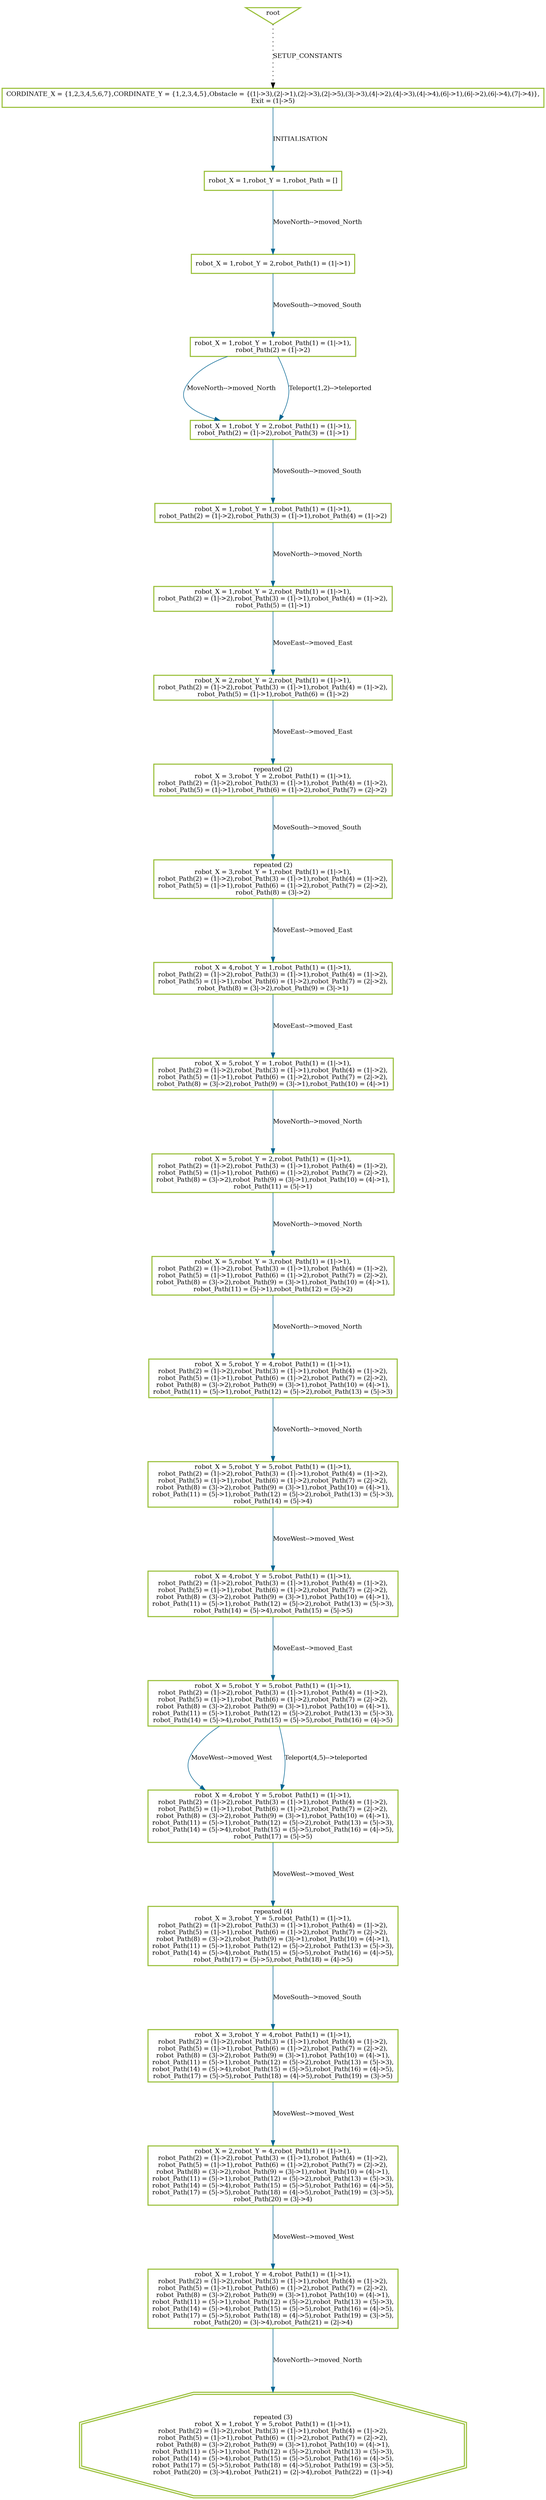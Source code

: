 digraph history {
graph [nodesep=1.5, ranksep=1.5];
0 [shape=box, color="#99BF38", fontsize=12, penwidth=2, label="CORDINATE_X = \{1,2,3,4,5,6,7\},CORDINATE_Y = \{1,2,3,4,5\},Obstacle = \{(1\|-\>3),(2\|-\>1),(2\|-\>3),(2\|-\>5),(3\|-\>3),(4\|-\>2),(4\|-\>3),(4\|-\>4),(6\|-\>1),(6\|-\>2),(6\|-\>4),(7\|-\>4)\},\nExit = (1\|-\>5)"];

1 [shape=box, color="#99BF38", fontsize=12, penwidth=2, label="robot_X = 1,robot_Y = 1,robot_Path = []"];

2 [shape=box, color="#99BF38", fontsize=12, penwidth=2, label="robot_X = 1,robot_Y = 2,robot_Path(1) = (1\|-\>1)"];

3 [shape=box, color="#99BF38", fontsize=12, penwidth=2, label="robot_X = 1,robot_Y = 1,robot_Path(1) = (1\|-\>1),\nrobot_Path(2) = (1\|-\>2)"];

5 [shape=box, color="#99BF38", fontsize=12, penwidth=2, label="robot_X = 1,robot_Y = 2,robot_Path(1) = (1\|-\>1),\nrobot_Path(2) = (1\|-\>2),robot_Path(3) = (1\|-\>1)"];

6 [shape=box, color="#99BF38", fontsize=12, penwidth=2, label="robot_X = 1,robot_Y = 1,robot_Path(1) = (1\|-\>1),\nrobot_Path(2) = (1\|-\>2),robot_Path(3) = (1\|-\>1),robot_Path(4) = (1\|-\>2)"];

8 [shape=box, color="#99BF38", fontsize=12, penwidth=2, label="robot_X = 1,robot_Y = 2,robot_Path(1) = (1\|-\>1),\nrobot_Path(2) = (1\|-\>2),robot_Path(3) = (1\|-\>1),robot_Path(4) = (1\|-\>2),\nrobot_Path(5) = (1\|-\>1)"];

10 [shape=box, color="#99BF38", fontsize=12, penwidth=2, label="robot_X = 2,robot_Y = 2,robot_Path(1) = (1\|-\>1),\nrobot_Path(2) = (1\|-\>2),robot_Path(3) = (1\|-\>1),robot_Path(4) = (1\|-\>2),\nrobot_Path(5) = (1\|-\>1),robot_Path(6) = (1\|-\>2)"];

11 [shape=box, color="#99BF38", fontsize=12, penwidth=2, label="repeated (2)\nrobot_X = 3,robot_Y = 2,robot_Path(1) = (1\|-\>1),\nrobot_Path(2) = (1\|-\>2),robot_Path(3) = (1\|-\>1),robot_Path(4) = (1\|-\>2),\nrobot_Path(5) = (1\|-\>1),robot_Path(6) = (1\|-\>2),robot_Path(7) = (2\|-\>2)"];

13 [shape=box, color="#99BF38", fontsize=12, penwidth=2, label="repeated (2)\nrobot_X = 3,robot_Y = 1,robot_Path(1) = (1\|-\>1),\nrobot_Path(2) = (1\|-\>2),robot_Path(3) = (1\|-\>1),robot_Path(4) = (1\|-\>2),\nrobot_Path(5) = (1\|-\>1),robot_Path(6) = (1\|-\>2),robot_Path(7) = (2\|-\>2),\nrobot_Path(8) = (3\|-\>2)"];

16 [shape=box, color="#99BF38", fontsize=12, penwidth=2, label="robot_X = 4,robot_Y = 1,robot_Path(1) = (1\|-\>1),\nrobot_Path(2) = (1\|-\>2),robot_Path(3) = (1\|-\>1),robot_Path(4) = (1\|-\>2),\nrobot_Path(5) = (1\|-\>1),robot_Path(6) = (1\|-\>2),robot_Path(7) = (2\|-\>2),\nrobot_Path(8) = (3\|-\>2),robot_Path(9) = (3\|-\>1)"];

17 [shape=box, color="#99BF38", fontsize=12, penwidth=2, label="robot_X = 5,robot_Y = 1,robot_Path(1) = (1\|-\>1),\nrobot_Path(2) = (1\|-\>2),robot_Path(3) = (1\|-\>1),robot_Path(4) = (1\|-\>2),\nrobot_Path(5) = (1\|-\>1),robot_Path(6) = (1\|-\>2),robot_Path(7) = (2\|-\>2),\nrobot_Path(8) = (3\|-\>2),robot_Path(9) = (3\|-\>1),robot_Path(10) = (4\|-\>1)"];

19 [shape=box, color="#99BF38", fontsize=12, penwidth=2, label="robot_X = 5,robot_Y = 2,robot_Path(1) = (1\|-\>1),\nrobot_Path(2) = (1\|-\>2),robot_Path(3) = (1\|-\>1),robot_Path(4) = (1\|-\>2),\nrobot_Path(5) = (1\|-\>1),robot_Path(6) = (1\|-\>2),robot_Path(7) = (2\|-\>2),\nrobot_Path(8) = (3\|-\>2),robot_Path(9) = (3\|-\>1),robot_Path(10) = (4\|-\>1),\nrobot_Path(11) = (5\|-\>1)"];

21 [shape=box, color="#99BF38", fontsize=12, penwidth=2, label="robot_X = 5,robot_Y = 3,robot_Path(1) = (1\|-\>1),\nrobot_Path(2) = (1\|-\>2),robot_Path(3) = (1\|-\>1),robot_Path(4) = (1\|-\>2),\nrobot_Path(5) = (1\|-\>1),robot_Path(6) = (1\|-\>2),robot_Path(7) = (2\|-\>2),\nrobot_Path(8) = (3\|-\>2),robot_Path(9) = (3\|-\>1),robot_Path(10) = (4\|-\>1),\nrobot_Path(11) = (5\|-\>1),robot_Path(12) = (5\|-\>2)"];

23 [shape=box, color="#99BF38", fontsize=12, penwidth=2, label="robot_X = 5,robot_Y = 4,robot_Path(1) = (1\|-\>1),\nrobot_Path(2) = (1\|-\>2),robot_Path(3) = (1\|-\>1),robot_Path(4) = (1\|-\>2),\nrobot_Path(5) = (1\|-\>1),robot_Path(6) = (1\|-\>2),robot_Path(7) = (2\|-\>2),\nrobot_Path(8) = (3\|-\>2),robot_Path(9) = (3\|-\>1),robot_Path(10) = (4\|-\>1),\nrobot_Path(11) = (5\|-\>1),robot_Path(12) = (5\|-\>2),robot_Path(13) = (5\|-\>3)"];

26 [shape=box, color="#99BF38", fontsize=12, penwidth=2, label="robot_X = 5,robot_Y = 5,robot_Path(1) = (1\|-\>1),\nrobot_Path(2) = (1\|-\>2),robot_Path(3) = (1\|-\>1),robot_Path(4) = (1\|-\>2),\nrobot_Path(5) = (1\|-\>1),robot_Path(6) = (1\|-\>2),robot_Path(7) = (2\|-\>2),\nrobot_Path(8) = (3\|-\>2),robot_Path(9) = (3\|-\>1),robot_Path(10) = (4\|-\>1),\nrobot_Path(11) = (5\|-\>1),robot_Path(12) = (5\|-\>2),robot_Path(13) = (5\|-\>3),\nrobot_Path(14) = (5\|-\>4)"];

30 [shape=box, color="#99BF38", fontsize=12, penwidth=2, label="robot_X = 4,robot_Y = 5,robot_Path(1) = (1\|-\>1),\nrobot_Path(2) = (1\|-\>2),robot_Path(3) = (1\|-\>1),robot_Path(4) = (1\|-\>2),\nrobot_Path(5) = (1\|-\>1),robot_Path(6) = (1\|-\>2),robot_Path(7) = (2\|-\>2),\nrobot_Path(8) = (3\|-\>2),robot_Path(9) = (3\|-\>1),robot_Path(10) = (4\|-\>1),\nrobot_Path(11) = (5\|-\>1),robot_Path(12) = (5\|-\>2),robot_Path(13) = (5\|-\>3),\nrobot_Path(14) = (5\|-\>4),robot_Path(15) = (5\|-\>5)"];

31 [shape=box, color="#99BF38", fontsize=12, penwidth=2, label="robot_X = 5,robot_Y = 5,robot_Path(1) = (1\|-\>1),\nrobot_Path(2) = (1\|-\>2),robot_Path(3) = (1\|-\>1),robot_Path(4) = (1\|-\>2),\nrobot_Path(5) = (1\|-\>1),robot_Path(6) = (1\|-\>2),robot_Path(7) = (2\|-\>2),\nrobot_Path(8) = (3\|-\>2),robot_Path(9) = (3\|-\>1),robot_Path(10) = (4\|-\>1),\nrobot_Path(11) = (5\|-\>1),robot_Path(12) = (5\|-\>2),robot_Path(13) = (5\|-\>3),\nrobot_Path(14) = (5\|-\>4),robot_Path(15) = (5\|-\>5),robot_Path(16) = (4\|-\>5)"];

35 [shape=box, color="#99BF38", fontsize=12, penwidth=2, label="robot_X = 4,robot_Y = 5,robot_Path(1) = (1\|-\>1),\nrobot_Path(2) = (1\|-\>2),robot_Path(3) = (1\|-\>1),robot_Path(4) = (1\|-\>2),\nrobot_Path(5) = (1\|-\>1),robot_Path(6) = (1\|-\>2),robot_Path(7) = (2\|-\>2),\nrobot_Path(8) = (3\|-\>2),robot_Path(9) = (3\|-\>1),robot_Path(10) = (4\|-\>1),\nrobot_Path(11) = (5\|-\>1),robot_Path(12) = (5\|-\>2),robot_Path(13) = (5\|-\>3),\nrobot_Path(14) = (5\|-\>4),robot_Path(15) = (5\|-\>5),robot_Path(16) = (4\|-\>5),\nrobot_Path(17) = (5\|-\>5)"];

37 [shape=box, color="#99BF38", fontsize=12, penwidth=2, label="repeated (4)\nrobot_X = 3,robot_Y = 5,robot_Path(1) = (1\|-\>1),\nrobot_Path(2) = (1\|-\>2),robot_Path(3) = (1\|-\>1),robot_Path(4) = (1\|-\>2),\nrobot_Path(5) = (1\|-\>1),robot_Path(6) = (1\|-\>2),robot_Path(7) = (2\|-\>2),\nrobot_Path(8) = (3\|-\>2),robot_Path(9) = (3\|-\>1),robot_Path(10) = (4\|-\>1),\nrobot_Path(11) = (5\|-\>1),robot_Path(12) = (5\|-\>2),robot_Path(13) = (5\|-\>3),\nrobot_Path(14) = (5\|-\>4),robot_Path(15) = (5\|-\>5),robot_Path(16) = (4\|-\>5),\nrobot_Path(17) = (5\|-\>5),robot_Path(18) = (4\|-\>5)"];

38 [shape=box, color="#99BF38", fontsize=12, penwidth=2, label="robot_X = 3,robot_Y = 4,robot_Path(1) = (1\|-\>1),\nrobot_Path(2) = (1\|-\>2),robot_Path(3) = (1\|-\>1),robot_Path(4) = (1\|-\>2),\nrobot_Path(5) = (1\|-\>1),robot_Path(6) = (1\|-\>2),robot_Path(7) = (2\|-\>2),\nrobot_Path(8) = (3\|-\>2),robot_Path(9) = (3\|-\>1),robot_Path(10) = (4\|-\>1),\nrobot_Path(11) = (5\|-\>1),robot_Path(12) = (5\|-\>2),robot_Path(13) = (5\|-\>3),\nrobot_Path(14) = (5\|-\>4),robot_Path(15) = (5\|-\>5),robot_Path(16) = (4\|-\>5),\nrobot_Path(17) = (5\|-\>5),robot_Path(18) = (4\|-\>5),robot_Path(19) = (3\|-\>5)"];

41 [shape=box, color="#99BF38", fontsize=12, penwidth=2, label="robot_X = 2,robot_Y = 4,robot_Path(1) = (1\|-\>1),\nrobot_Path(2) = (1\|-\>2),robot_Path(3) = (1\|-\>1),robot_Path(4) = (1\|-\>2),\nrobot_Path(5) = (1\|-\>1),robot_Path(6) = (1\|-\>2),robot_Path(7) = (2\|-\>2),\nrobot_Path(8) = (3\|-\>2),robot_Path(9) = (3\|-\>1),robot_Path(10) = (4\|-\>1),\nrobot_Path(11) = (5\|-\>1),robot_Path(12) = (5\|-\>2),robot_Path(13) = (5\|-\>3),\nrobot_Path(14) = (5\|-\>4),robot_Path(15) = (5\|-\>5),robot_Path(16) = (4\|-\>5),\nrobot_Path(17) = (5\|-\>5),robot_Path(18) = (4\|-\>5),robot_Path(19) = (3\|-\>5),\nrobot_Path(20) = (3\|-\>4)"];

43 [shape=box, color="#99BF38", fontsize=12, penwidth=2, label="robot_X = 1,robot_Y = 4,robot_Path(1) = (1\|-\>1),\nrobot_Path(2) = (1\|-\>2),robot_Path(3) = (1\|-\>1),robot_Path(4) = (1\|-\>2),\nrobot_Path(5) = (1\|-\>1),robot_Path(6) = (1\|-\>2),robot_Path(7) = (2\|-\>2),\nrobot_Path(8) = (3\|-\>2),robot_Path(9) = (3\|-\>1),robot_Path(10) = (4\|-\>1),\nrobot_Path(11) = (5\|-\>1),robot_Path(12) = (5\|-\>2),robot_Path(13) = (5\|-\>3),\nrobot_Path(14) = (5\|-\>4),robot_Path(15) = (5\|-\>5),robot_Path(16) = (4\|-\>5),\nrobot_Path(17) = (5\|-\>5),robot_Path(18) = (4\|-\>5),robot_Path(19) = (3\|-\>5),\nrobot_Path(20) = (3\|-\>4),robot_Path(21) = (2\|-\>4)"];

44 [shape=doubleoctagon, color="#99BF38", fontsize=12, penwidth=2, label="repeated (3)\nrobot_X = 1,robot_Y = 5,robot_Path(1) = (1\|-\>1),\nrobot_Path(2) = (1\|-\>2),robot_Path(3) = (1\|-\>1),robot_Path(4) = (1\|-\>2),\nrobot_Path(5) = (1\|-\>1),robot_Path(6) = (1\|-\>2),robot_Path(7) = (2\|-\>2),\nrobot_Path(8) = (3\|-\>2),robot_Path(9) = (3\|-\>1),robot_Path(10) = (4\|-\>1),\nrobot_Path(11) = (5\|-\>1),robot_Path(12) = (5\|-\>2),robot_Path(13) = (5\|-\>3),\nrobot_Path(14) = (5\|-\>4),robot_Path(15) = (5\|-\>5),robot_Path(16) = (4\|-\>5),\nrobot_Path(17) = (5\|-\>5),robot_Path(18) = (4\|-\>5),robot_Path(19) = (3\|-\>5),\nrobot_Path(20) = (3\|-\>4),robot_Path(21) = (2\|-\>4),robot_Path(22) = (1\|-\>4)"];

root [shape=invtriangle, color="#99BF38", fontsize=12, penwidth=2, label="root"];

root -> 0 [style = dotted, color = black, label="SETUP_CONSTANTS", fontsize=12];

0 -> 1 [color = "#006391", label="INITIALISATION", fontsize=12];

1 -> 2 [color = "#006391", label="MoveNorth--\>moved_North", fontsize=12];

2 -> 3 [color = "#006391", label="MoveSouth--\>moved_South", fontsize=12];

3 -> 5 [color = "#006391", label="MoveNorth--\>moved_North", fontsize=12];
3 -> 5 [color = "#006391", label="Teleport(1,2)--\>teleported", fontsize=12];

5 -> 6 [color = "#006391", label="MoveSouth--\>moved_South", fontsize=12];

6 -> 8 [color = "#006391", label="MoveNorth--\>moved_North", fontsize=12];

8 -> 10 [color = "#006391", label="MoveEast--\>moved_East", fontsize=12];

10 -> 11 [color = "#006391", label="MoveEast--\>moved_East", fontsize=12];


11 -> 13 [color = "#006391", label="MoveSouth--\>moved_South", fontsize=12];


13 -> 16 [color = "#006391", label="MoveEast--\>moved_East", fontsize=12];

16 -> 17 [color = "#006391", label="MoveEast--\>moved_East", fontsize=12];

17 -> 19 [color = "#006391", label="MoveNorth--\>moved_North", fontsize=12];

19 -> 21 [color = "#006391", label="MoveNorth--\>moved_North", fontsize=12];

21 -> 23 [color = "#006391", label="MoveNorth--\>moved_North", fontsize=12];

23 -> 26 [color = "#006391", label="MoveNorth--\>moved_North", fontsize=12];

26 -> 30 [color = "#006391", label="MoveWest--\>moved_West", fontsize=12];

30 -> 31 [color = "#006391", label="MoveEast--\>moved_East", fontsize=12];

31 -> 35 [color = "#006391", label="MoveWest--\>moved_West", fontsize=12];
31 -> 35 [color = "#006391", label="Teleport(4,5)--\>teleported", fontsize=12];

35 -> 37 [color = "#006391", label="MoveWest--\>moved_West", fontsize=12];




37 -> 38 [color = "#006391", label="MoveSouth--\>moved_South", fontsize=12];

38 -> 41 [color = "#006391", label="MoveWest--\>moved_West", fontsize=12];

41 -> 43 [color = "#006391", label="MoveWest--\>moved_West", fontsize=12];

43 -> 44 [color = "#006391", label="MoveNorth--\>moved_North", fontsize=12];



}
